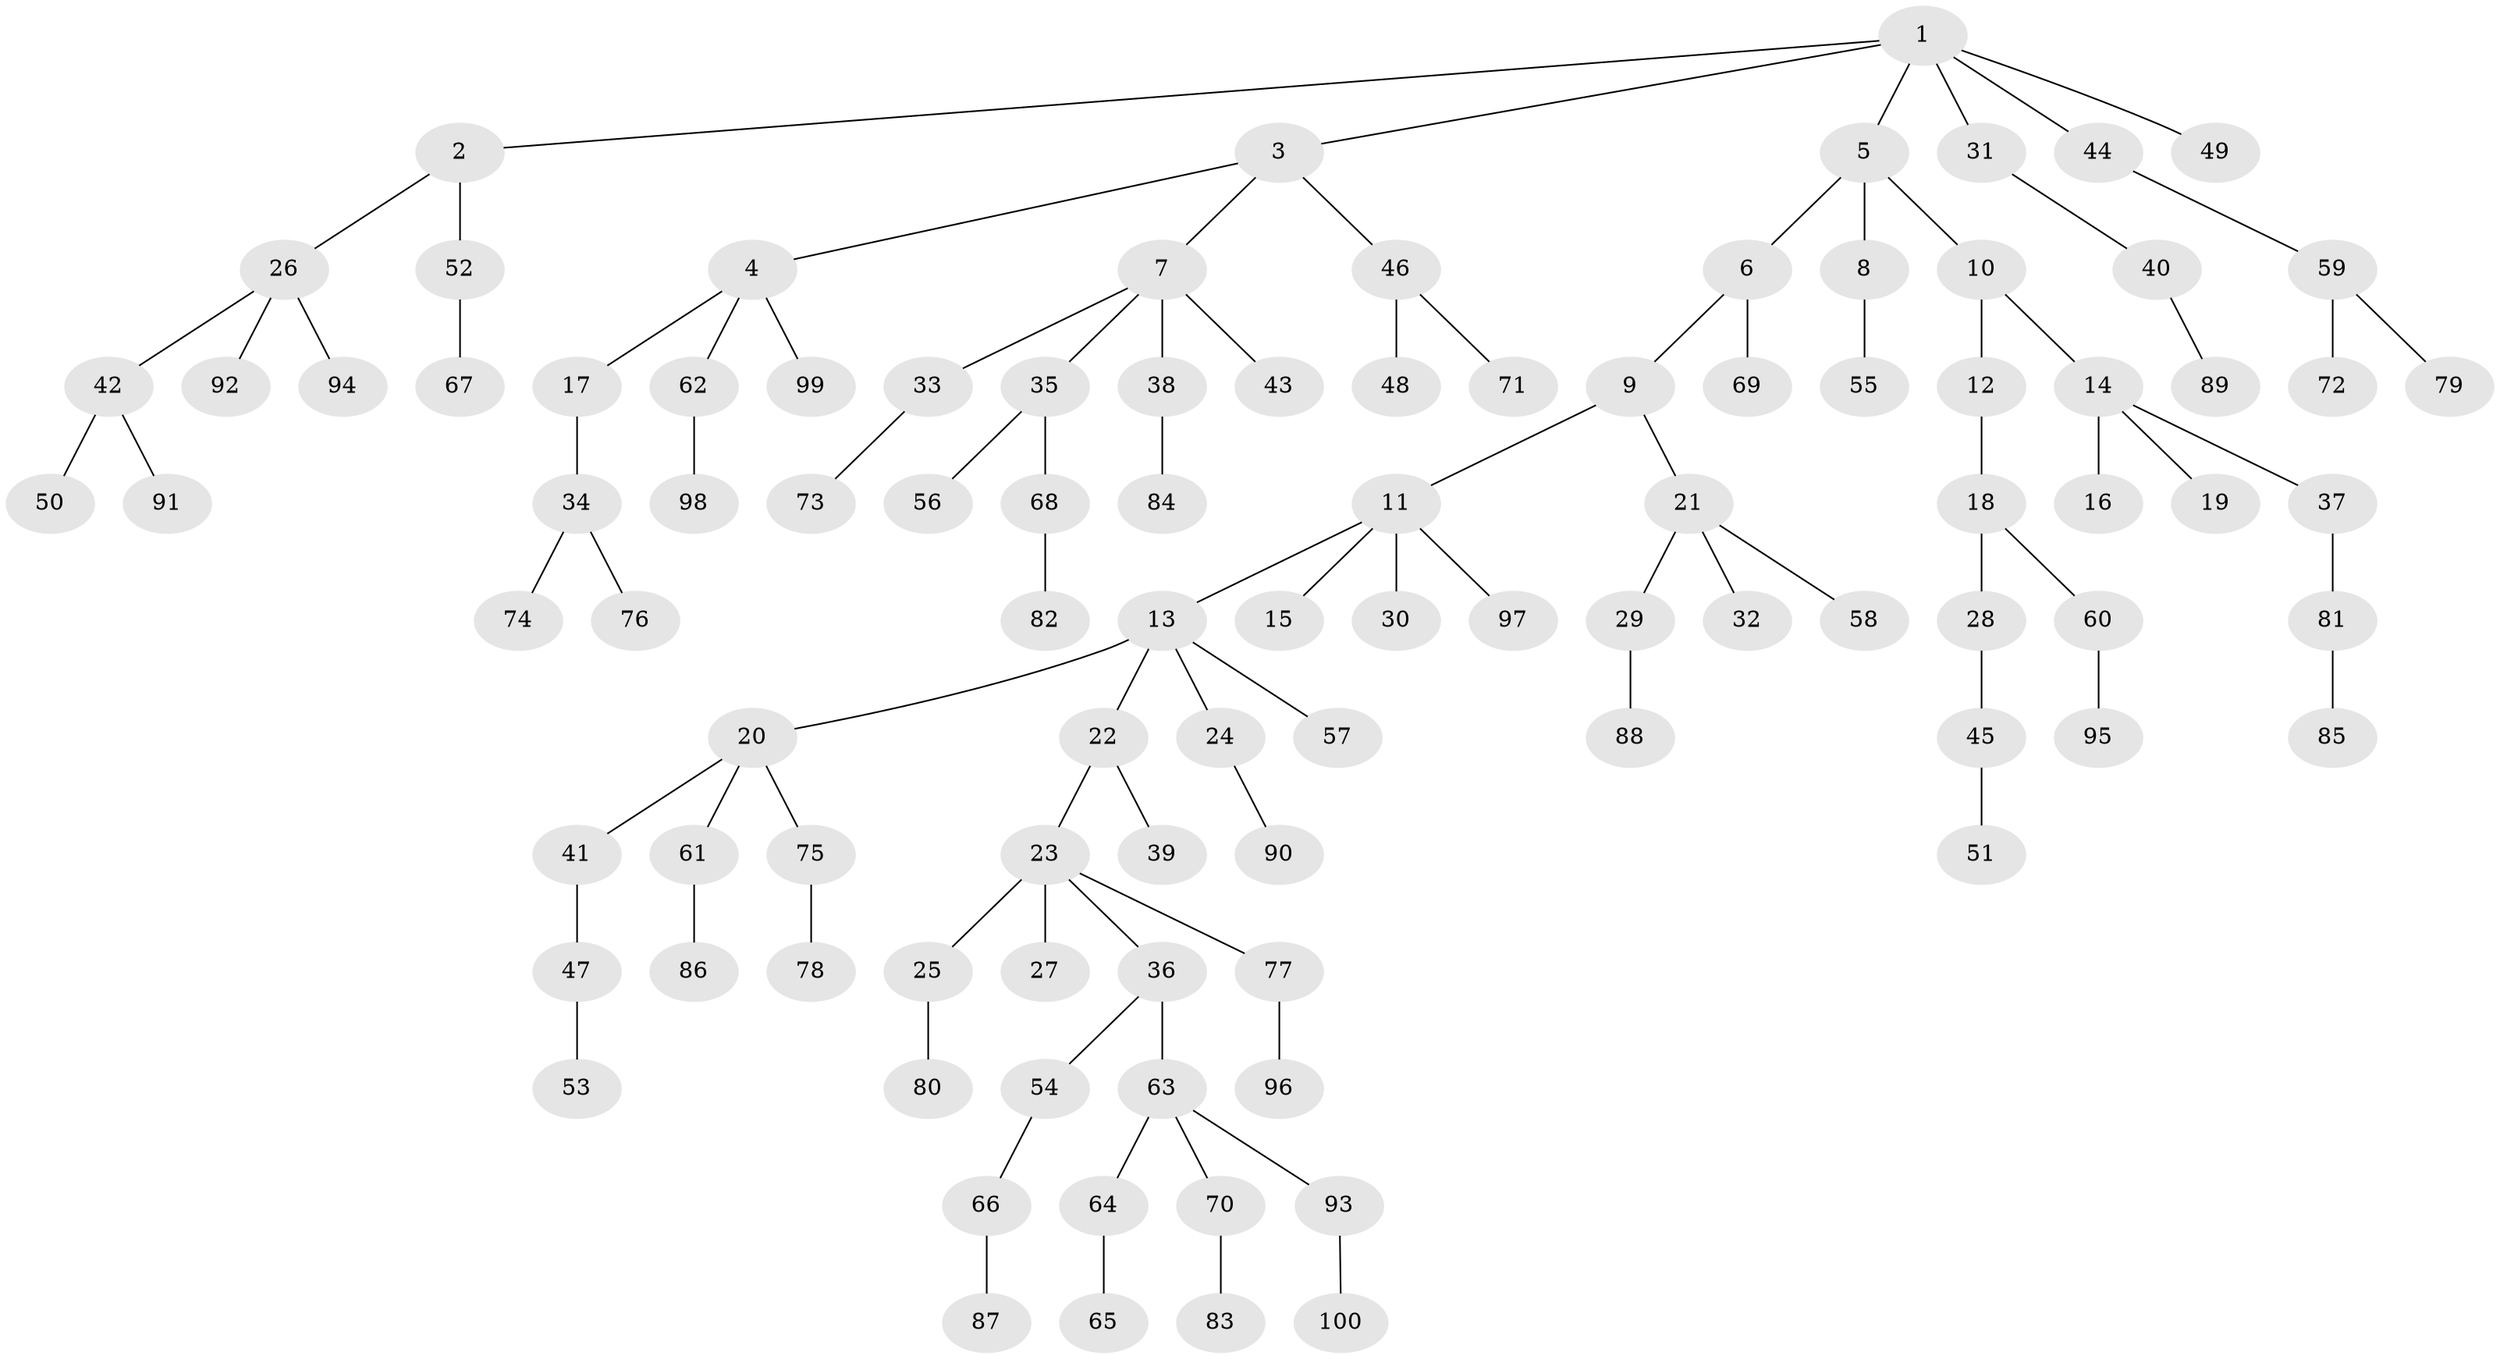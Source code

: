 // Generated by graph-tools (version 1.1) at 2025/36/03/09/25 02:36:47]
// undirected, 100 vertices, 99 edges
graph export_dot {
graph [start="1"]
  node [color=gray90,style=filled];
  1;
  2;
  3;
  4;
  5;
  6;
  7;
  8;
  9;
  10;
  11;
  12;
  13;
  14;
  15;
  16;
  17;
  18;
  19;
  20;
  21;
  22;
  23;
  24;
  25;
  26;
  27;
  28;
  29;
  30;
  31;
  32;
  33;
  34;
  35;
  36;
  37;
  38;
  39;
  40;
  41;
  42;
  43;
  44;
  45;
  46;
  47;
  48;
  49;
  50;
  51;
  52;
  53;
  54;
  55;
  56;
  57;
  58;
  59;
  60;
  61;
  62;
  63;
  64;
  65;
  66;
  67;
  68;
  69;
  70;
  71;
  72;
  73;
  74;
  75;
  76;
  77;
  78;
  79;
  80;
  81;
  82;
  83;
  84;
  85;
  86;
  87;
  88;
  89;
  90;
  91;
  92;
  93;
  94;
  95;
  96;
  97;
  98;
  99;
  100;
  1 -- 2;
  1 -- 3;
  1 -- 5;
  1 -- 31;
  1 -- 44;
  1 -- 49;
  2 -- 26;
  2 -- 52;
  3 -- 4;
  3 -- 7;
  3 -- 46;
  4 -- 17;
  4 -- 62;
  4 -- 99;
  5 -- 6;
  5 -- 8;
  5 -- 10;
  6 -- 9;
  6 -- 69;
  7 -- 33;
  7 -- 35;
  7 -- 38;
  7 -- 43;
  8 -- 55;
  9 -- 11;
  9 -- 21;
  10 -- 12;
  10 -- 14;
  11 -- 13;
  11 -- 15;
  11 -- 30;
  11 -- 97;
  12 -- 18;
  13 -- 20;
  13 -- 22;
  13 -- 24;
  13 -- 57;
  14 -- 16;
  14 -- 19;
  14 -- 37;
  17 -- 34;
  18 -- 28;
  18 -- 60;
  20 -- 41;
  20 -- 61;
  20 -- 75;
  21 -- 29;
  21 -- 32;
  21 -- 58;
  22 -- 23;
  22 -- 39;
  23 -- 25;
  23 -- 27;
  23 -- 36;
  23 -- 77;
  24 -- 90;
  25 -- 80;
  26 -- 42;
  26 -- 92;
  26 -- 94;
  28 -- 45;
  29 -- 88;
  31 -- 40;
  33 -- 73;
  34 -- 74;
  34 -- 76;
  35 -- 56;
  35 -- 68;
  36 -- 54;
  36 -- 63;
  37 -- 81;
  38 -- 84;
  40 -- 89;
  41 -- 47;
  42 -- 50;
  42 -- 91;
  44 -- 59;
  45 -- 51;
  46 -- 48;
  46 -- 71;
  47 -- 53;
  52 -- 67;
  54 -- 66;
  59 -- 72;
  59 -- 79;
  60 -- 95;
  61 -- 86;
  62 -- 98;
  63 -- 64;
  63 -- 70;
  63 -- 93;
  64 -- 65;
  66 -- 87;
  68 -- 82;
  70 -- 83;
  75 -- 78;
  77 -- 96;
  81 -- 85;
  93 -- 100;
}
